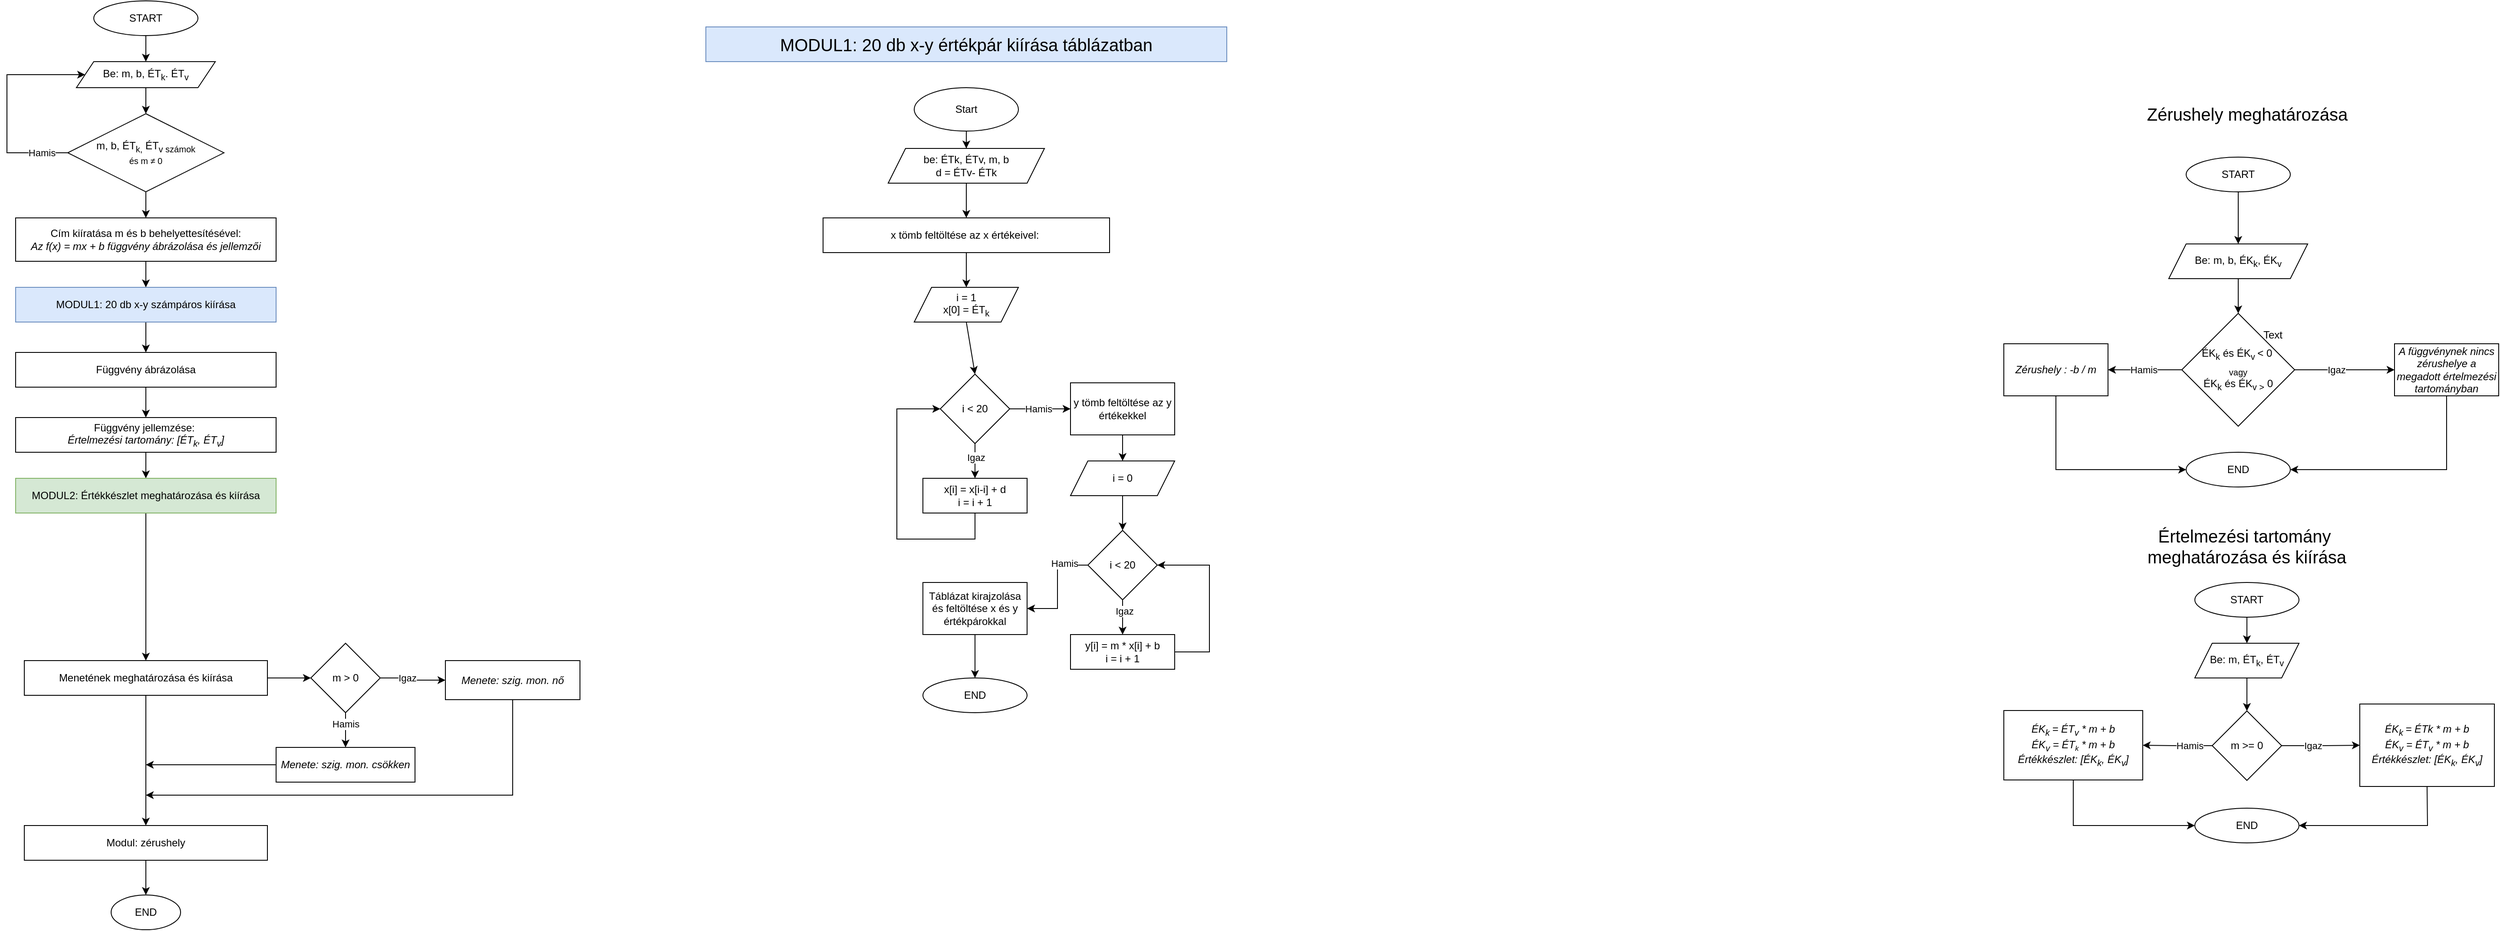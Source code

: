 <mxfile version="26.0.11">
  <diagram name="Page-1" id="zzpxHZpjNp8iE-DCdj2p">
    <mxGraphModel dx="1195" dy="615" grid="1" gridSize="10" guides="1" tooltips="1" connect="1" arrows="1" fold="1" page="1" pageScale="1" pageWidth="850" pageHeight="1100" math="0" shadow="0">
      <root>
        <mxCell id="0" />
        <mxCell id="1" parent="0" />
        <mxCell id="kRmSqBN61HK-BlIEaoFf-22" value="" style="edgeStyle=orthogonalEdgeStyle;rounded=0;orthogonalLoop=1;jettySize=auto;html=1;" edge="1" parent="1" source="isprb13NTtYWQOviIAQ4-1">
          <mxGeometry relative="1" as="geometry">
            <mxPoint x="330" y="80" as="targetPoint" />
          </mxGeometry>
        </mxCell>
        <mxCell id="isprb13NTtYWQOviIAQ4-1" value="START" style="ellipse;whiteSpace=wrap;html=1;" parent="1" vertex="1">
          <mxGeometry x="270" y="10" width="120" height="40" as="geometry" />
        </mxCell>
        <mxCell id="isprb13NTtYWQOviIAQ4-8" value="" style="edgeStyle=orthogonalEdgeStyle;rounded=0;orthogonalLoop=1;jettySize=auto;html=1;entryX=0.5;entryY=0;entryDx=0;entryDy=0;" parent="1" source="isprb13NTtYWQOviIAQ4-4" target="isprb13NTtYWQOviIAQ4-7" edge="1">
          <mxGeometry relative="1" as="geometry" />
        </mxCell>
        <mxCell id="isprb13NTtYWQOviIAQ4-4" value="Be: m, b, ÉT&lt;sub&gt;k&lt;/sub&gt;.&amp;nbsp;&lt;span style=&quot;color: light-dark(rgb(0, 0, 0), rgb(255, 255, 255)); background-color: transparent;&quot;&gt;ÉT&lt;sub&gt;v&lt;/sub&gt;&lt;/span&gt;" style="shape=parallelogram;perimeter=parallelogramPerimeter;whiteSpace=wrap;html=1;fixedSize=1;" parent="1" vertex="1">
          <mxGeometry x="250" y="80" width="160" height="30" as="geometry" />
        </mxCell>
        <mxCell id="isprb13NTtYWQOviIAQ4-7" value="m, b, ÉT&lt;sub&gt;k,&lt;/sub&gt;&amp;nbsp;&lt;span style=&quot;color: light-dark(rgb(0, 0, 0), rgb(255, 255, 255)); background-color: transparent;&quot;&gt;ÉT&lt;sub&gt;v&lt;/sub&gt;&lt;/span&gt;&lt;span style=&quot;background-color: transparent; color: light-dark(rgb(0, 0, 0), rgb(255, 255, 255));&quot;&gt;&lt;sub&gt;&amp;nbsp;számok&lt;/sub&gt;&lt;/span&gt;&lt;div&gt;&lt;div&gt;&lt;span style=&quot;background-color: transparent; color: light-dark(rgb(0, 0, 0), rgb(255, 255, 255)); font-size: 10px;&quot;&gt;és m ≠ 0&lt;/span&gt;&lt;/div&gt;&lt;/div&gt;" style="rhombus;whiteSpace=wrap;html=1;" parent="1" vertex="1">
          <mxGeometry x="240" y="140" width="180" height="90" as="geometry" />
        </mxCell>
        <mxCell id="isprb13NTtYWQOviIAQ4-31" value="" style="edgeStyle=orthogonalEdgeStyle;rounded=0;orthogonalLoop=1;jettySize=auto;html=1;" parent="1" source="isprb13NTtYWQOviIAQ4-21" target="isprb13NTtYWQOviIAQ4-30" edge="1">
          <mxGeometry relative="1" as="geometry" />
        </mxCell>
        <mxCell id="isprb13NTtYWQOviIAQ4-21" value="MODUL1: 20 db x-y számpáros kiírása" style="whiteSpace=wrap;html=1;fillColor=#dae8fc;strokeColor=#6c8ebf;" parent="1" vertex="1">
          <mxGeometry x="180" y="340" width="300" height="40" as="geometry" />
        </mxCell>
        <mxCell id="isprb13NTtYWQOviIAQ4-23" value="Cím kiíratása m és b behelyettesítésével:&lt;br&gt;&lt;i&gt;Az f(x) = mx + b függvény ábrázolása és jellemzői&lt;/i&gt;" style="rounded=0;whiteSpace=wrap;html=1;" parent="1" vertex="1">
          <mxGeometry x="180" y="260" width="300" height="50" as="geometry" />
        </mxCell>
        <mxCell id="isprb13NTtYWQOviIAQ4-33" value="" style="edgeStyle=orthogonalEdgeStyle;rounded=0;orthogonalLoop=1;jettySize=auto;html=1;" parent="1" source="isprb13NTtYWQOviIAQ4-30" target="isprb13NTtYWQOviIAQ4-32" edge="1">
          <mxGeometry relative="1" as="geometry" />
        </mxCell>
        <mxCell id="isprb13NTtYWQOviIAQ4-30" value="Függvény ábrázolása" style="whiteSpace=wrap;html=1;" parent="1" vertex="1">
          <mxGeometry x="180" y="415" width="300" height="40" as="geometry" />
        </mxCell>
        <mxCell id="isprb13NTtYWQOviIAQ4-35" value="" style="edgeStyle=orthogonalEdgeStyle;rounded=0;orthogonalLoop=1;jettySize=auto;html=1;" parent="1" source="isprb13NTtYWQOviIAQ4-32" target="isprb13NTtYWQOviIAQ4-34" edge="1">
          <mxGeometry relative="1" as="geometry" />
        </mxCell>
        <mxCell id="isprb13NTtYWQOviIAQ4-32" value="Függvény jellemzése:&amp;nbsp;&lt;br&gt;&lt;div&gt;&lt;i&gt;Értelmezési tartomány: [ÉT&lt;sub&gt;k&lt;/sub&gt;, ÉT&lt;sub&gt;v&lt;/sub&gt;]&lt;/i&gt;&lt;/div&gt;" style="whiteSpace=wrap;html=1;" parent="1" vertex="1">
          <mxGeometry x="180" y="490" width="300" height="40" as="geometry" />
        </mxCell>
        <mxCell id="isprb13NTtYWQOviIAQ4-37" value="" style="edgeStyle=orthogonalEdgeStyle;rounded=0;orthogonalLoop=1;jettySize=auto;html=1;" parent="1" source="isprb13NTtYWQOviIAQ4-34" target="isprb13NTtYWQOviIAQ4-36" edge="1">
          <mxGeometry relative="1" as="geometry" />
        </mxCell>
        <mxCell id="isprb13NTtYWQOviIAQ4-34" value="MODUL2: Értékkészlet meghatározása és kiírása" style="whiteSpace=wrap;html=1;fillColor=#d5e8d4;strokeColor=#82b366;" parent="1" vertex="1">
          <mxGeometry x="180" y="560" width="300" height="40" as="geometry" />
        </mxCell>
        <mxCell id="isprb13NTtYWQOviIAQ4-39" value="" style="edgeStyle=orthogonalEdgeStyle;rounded=0;orthogonalLoop=1;jettySize=auto;html=1;" parent="1" source="isprb13NTtYWQOviIAQ4-36" target="isprb13NTtYWQOviIAQ4-38" edge="1">
          <mxGeometry relative="1" as="geometry" />
        </mxCell>
        <mxCell id="isprb13NTtYWQOviIAQ4-99" style="edgeStyle=orthogonalEdgeStyle;rounded=0;orthogonalLoop=1;jettySize=auto;html=1;exitX=1;exitY=0.5;exitDx=0;exitDy=0;" parent="1" source="isprb13NTtYWQOviIAQ4-36" target="isprb13NTtYWQOviIAQ4-96" edge="1">
          <mxGeometry relative="1" as="geometry" />
        </mxCell>
        <mxCell id="isprb13NTtYWQOviIAQ4-36" value="Menetének meghatározása és kiírása" style="whiteSpace=wrap;html=1;" parent="1" vertex="1">
          <mxGeometry x="190" y="770" width="280" height="40" as="geometry" />
        </mxCell>
        <mxCell id="isprb13NTtYWQOviIAQ4-110" value="" style="edgeStyle=orthogonalEdgeStyle;rounded=0;orthogonalLoop=1;jettySize=auto;html=1;" parent="1" source="isprb13NTtYWQOviIAQ4-38" target="isprb13NTtYWQOviIAQ4-109" edge="1">
          <mxGeometry relative="1" as="geometry" />
        </mxCell>
        <mxCell id="isprb13NTtYWQOviIAQ4-38" value="Modul: zérushely" style="whiteSpace=wrap;html=1;" parent="1" vertex="1">
          <mxGeometry x="190" y="960" width="280" height="40" as="geometry" />
        </mxCell>
        <mxCell id="isprb13NTtYWQOviIAQ4-48" value="" style="edgeStyle=orthogonalEdgeStyle;rounded=0;orthogonalLoop=1;jettySize=auto;html=1;entryX=0.5;entryY=0;entryDx=0;entryDy=0;" parent="1" source="isprb13NTtYWQOviIAQ4-46" target="isprb13NTtYWQOviIAQ4-57" edge="1">
          <mxGeometry relative="1" as="geometry" />
        </mxCell>
        <mxCell id="isprb13NTtYWQOviIAQ4-46" value="Start" style="ellipse;whiteSpace=wrap;html=1;" parent="1" vertex="1">
          <mxGeometry x="1215" y="110" width="120" height="50" as="geometry" />
        </mxCell>
        <mxCell id="isprb13NTtYWQOviIAQ4-52" value="" style="edgeStyle=orthogonalEdgeStyle;rounded=0;orthogonalLoop=1;jettySize=auto;html=1;" parent="1" source="isprb13NTtYWQOviIAQ4-47" target="isprb13NTtYWQOviIAQ4-51" edge="1">
          <mxGeometry relative="1" as="geometry" />
        </mxCell>
        <mxCell id="isprb13NTtYWQOviIAQ4-47" value="x tömb feltöltése az x értékeivel:&amp;nbsp;" style="whiteSpace=wrap;html=1;" parent="1" vertex="1">
          <mxGeometry x="1110" y="260" width="330" height="40" as="geometry" />
        </mxCell>
        <mxCell id="isprb13NTtYWQOviIAQ4-49" value="&lt;font style=&quot;font-size: 20px;&quot;&gt;MODUL1: 20 db x-y értékpár kiírása táblázatban&lt;/font&gt;" style="text;html=1;align=center;verticalAlign=middle;whiteSpace=wrap;rounded=0;fillColor=#dae8fc;strokeColor=#6c8ebf;" parent="1" vertex="1">
          <mxGeometry x="975" y="40" width="600" height="40" as="geometry" />
        </mxCell>
        <mxCell id="isprb13NTtYWQOviIAQ4-51" value="i = 1&lt;div&gt;x[0] = ÉT&lt;sub&gt;k&lt;/sub&gt;&lt;/div&gt;" style="shape=parallelogram;perimeter=parallelogramPerimeter;whiteSpace=wrap;html=1;fixedSize=1;" parent="1" vertex="1">
          <mxGeometry x="1215" y="340" width="120" height="40" as="geometry" />
        </mxCell>
        <mxCell id="isprb13NTtYWQOviIAQ4-56" value="" style="edgeStyle=orthogonalEdgeStyle;rounded=0;orthogonalLoop=1;jettySize=auto;html=1;" parent="1" source="isprb13NTtYWQOviIAQ4-53" target="isprb13NTtYWQOviIAQ4-55" edge="1">
          <mxGeometry relative="1" as="geometry" />
        </mxCell>
        <mxCell id="isprb13NTtYWQOviIAQ4-61" value="Igaz" style="edgeLabel;html=1;align=center;verticalAlign=middle;resizable=0;points=[];" parent="isprb13NTtYWQOviIAQ4-56" vertex="1" connectable="0">
          <mxGeometry x="-0.2" y="1" relative="1" as="geometry">
            <mxPoint as="offset" />
          </mxGeometry>
        </mxCell>
        <mxCell id="isprb13NTtYWQOviIAQ4-65" value="" style="edgeStyle=orthogonalEdgeStyle;rounded=0;orthogonalLoop=1;jettySize=auto;html=1;" parent="1" source="isprb13NTtYWQOviIAQ4-53" target="isprb13NTtYWQOviIAQ4-66" edge="1">
          <mxGeometry relative="1" as="geometry">
            <mxPoint x="1395" y="500" as="targetPoint" />
          </mxGeometry>
        </mxCell>
        <mxCell id="isprb13NTtYWQOviIAQ4-127" value="Hamis" style="edgeLabel;html=1;align=center;verticalAlign=middle;resizable=0;points=[];" parent="isprb13NTtYWQOviIAQ4-65" vertex="1" connectable="0">
          <mxGeometry x="-0.062" relative="1" as="geometry">
            <mxPoint as="offset" />
          </mxGeometry>
        </mxCell>
        <mxCell id="isprb13NTtYWQOviIAQ4-53" value="i &amp;lt; 20" style="rhombus;whiteSpace=wrap;html=1;" parent="1" vertex="1">
          <mxGeometry x="1245" y="440" width="80" height="80" as="geometry" />
        </mxCell>
        <mxCell id="isprb13NTtYWQOviIAQ4-55" value="x[i] = x[i-i] + d&lt;div&gt;i = i + 1&lt;/div&gt;" style="whiteSpace=wrap;html=1;" parent="1" vertex="1">
          <mxGeometry x="1225" y="560" width="120" height="40" as="geometry" />
        </mxCell>
        <mxCell id="isprb13NTtYWQOviIAQ4-58" value="" style="edgeStyle=orthogonalEdgeStyle;rounded=0;orthogonalLoop=1;jettySize=auto;html=1;" parent="1" source="isprb13NTtYWQOviIAQ4-57" target="isprb13NTtYWQOviIAQ4-47" edge="1">
          <mxGeometry relative="1" as="geometry" />
        </mxCell>
        <mxCell id="isprb13NTtYWQOviIAQ4-57" value="be: ÉTk, ÉTv, m, b&lt;div&gt;d = ÉTv- ÉTk&lt;/div&gt;" style="shape=parallelogram;perimeter=parallelogramPerimeter;whiteSpace=wrap;html=1;fixedSize=1;" parent="1" vertex="1">
          <mxGeometry x="1185" y="180" width="180" height="40" as="geometry" />
        </mxCell>
        <mxCell id="isprb13NTtYWQOviIAQ4-60" value="" style="endArrow=classic;html=1;rounded=0;exitX=0.5;exitY=1;exitDx=0;exitDy=0;entryX=0;entryY=0.5;entryDx=0;entryDy=0;" parent="1" source="isprb13NTtYWQOviIAQ4-55" target="isprb13NTtYWQOviIAQ4-53" edge="1">
          <mxGeometry width="50" height="50" relative="1" as="geometry">
            <mxPoint x="1085" y="420" as="sourcePoint" />
            <mxPoint x="1135" y="370" as="targetPoint" />
            <Array as="points">
              <mxPoint x="1285" y="630" />
              <mxPoint x="1195" y="630" />
              <mxPoint x="1195" y="480" />
            </Array>
          </mxGeometry>
        </mxCell>
        <mxCell id="isprb13NTtYWQOviIAQ4-63" value="" style="endArrow=classic;html=1;rounded=0;exitX=0.5;exitY=1;exitDx=0;exitDy=0;entryX=0.5;entryY=0;entryDx=0;entryDy=0;" parent="1" source="isprb13NTtYWQOviIAQ4-51" target="isprb13NTtYWQOviIAQ4-53" edge="1">
          <mxGeometry width="50" height="50" relative="1" as="geometry">
            <mxPoint x="1085" y="420" as="sourcePoint" />
            <mxPoint x="1135" y="370" as="targetPoint" />
          </mxGeometry>
        </mxCell>
        <mxCell id="isprb13NTtYWQOviIAQ4-68" value="" style="edgeStyle=orthogonalEdgeStyle;rounded=0;orthogonalLoop=1;jettySize=auto;html=1;" parent="1" source="isprb13NTtYWQOviIAQ4-66" target="isprb13NTtYWQOviIAQ4-67" edge="1">
          <mxGeometry relative="1" as="geometry" />
        </mxCell>
        <mxCell id="isprb13NTtYWQOviIAQ4-66" value="y tömb feltöltése az y értékekkel" style="rounded=0;whiteSpace=wrap;html=1;" parent="1" vertex="1">
          <mxGeometry x="1395" y="450" width="120" height="60" as="geometry" />
        </mxCell>
        <mxCell id="isprb13NTtYWQOviIAQ4-70" value="" style="edgeStyle=orthogonalEdgeStyle;rounded=0;orthogonalLoop=1;jettySize=auto;html=1;" parent="1" source="isprb13NTtYWQOviIAQ4-67" target="isprb13NTtYWQOviIAQ4-69" edge="1">
          <mxGeometry relative="1" as="geometry" />
        </mxCell>
        <mxCell id="isprb13NTtYWQOviIAQ4-67" value="i = 0" style="shape=parallelogram;perimeter=parallelogramPerimeter;whiteSpace=wrap;html=1;fixedSize=1;rounded=0;" parent="1" vertex="1">
          <mxGeometry x="1395" y="540" width="120" height="40" as="geometry" />
        </mxCell>
        <mxCell id="isprb13NTtYWQOviIAQ4-72" value="" style="edgeStyle=orthogonalEdgeStyle;rounded=0;orthogonalLoop=1;jettySize=auto;html=1;" parent="1" source="isprb13NTtYWQOviIAQ4-69" target="isprb13NTtYWQOviIAQ4-71" edge="1">
          <mxGeometry relative="1" as="geometry" />
        </mxCell>
        <mxCell id="isprb13NTtYWQOviIAQ4-128" value="Igaz" style="edgeLabel;html=1;align=center;verticalAlign=middle;resizable=0;points=[];" parent="isprb13NTtYWQOviIAQ4-72" vertex="1" connectable="0">
          <mxGeometry x="-0.358" y="2" relative="1" as="geometry">
            <mxPoint as="offset" />
          </mxGeometry>
        </mxCell>
        <mxCell id="isprb13NTtYWQOviIAQ4-75" value="" style="edgeStyle=orthogonalEdgeStyle;rounded=0;orthogonalLoop=1;jettySize=auto;html=1;" parent="1" source="isprb13NTtYWQOviIAQ4-69" target="isprb13NTtYWQOviIAQ4-74" edge="1">
          <mxGeometry relative="1" as="geometry" />
        </mxCell>
        <mxCell id="isprb13NTtYWQOviIAQ4-129" value="Hamis" style="edgeLabel;html=1;align=center;verticalAlign=middle;resizable=0;points=[];" parent="isprb13NTtYWQOviIAQ4-75" vertex="1" connectable="0">
          <mxGeometry x="-0.547" y="-2" relative="1" as="geometry">
            <mxPoint as="offset" />
          </mxGeometry>
        </mxCell>
        <mxCell id="isprb13NTtYWQOviIAQ4-69" value="i &amp;lt; 20" style="rhombus;whiteSpace=wrap;html=1;rounded=0;" parent="1" vertex="1">
          <mxGeometry x="1415" y="620" width="80" height="80" as="geometry" />
        </mxCell>
        <mxCell id="isprb13NTtYWQOviIAQ4-71" value="y[i] = m * x[i] + b&lt;div&gt;i = i + 1&lt;/div&gt;" style="whiteSpace=wrap;html=1;rounded=0;" parent="1" vertex="1">
          <mxGeometry x="1395" y="740" width="120" height="40" as="geometry" />
        </mxCell>
        <mxCell id="isprb13NTtYWQOviIAQ4-73" value="" style="endArrow=classic;html=1;rounded=0;exitX=1;exitY=0.5;exitDx=0;exitDy=0;entryX=1;entryY=0.5;entryDx=0;entryDy=0;" parent="1" source="isprb13NTtYWQOviIAQ4-71" target="isprb13NTtYWQOviIAQ4-69" edge="1">
          <mxGeometry width="50" height="50" relative="1" as="geometry">
            <mxPoint x="1085" y="620" as="sourcePoint" />
            <mxPoint x="1135" y="570" as="targetPoint" />
            <Array as="points">
              <mxPoint x="1555" y="760" />
              <mxPoint x="1555" y="660" />
            </Array>
          </mxGeometry>
        </mxCell>
        <mxCell id="isprb13NTtYWQOviIAQ4-74" value="Táblázat kirajzolása és feltöltése x és y értékpárokkal" style="whiteSpace=wrap;html=1;rounded=0;" parent="1" vertex="1">
          <mxGeometry x="1225" y="680" width="120" height="60" as="geometry" />
        </mxCell>
        <mxCell id="isprb13NTtYWQOviIAQ4-76" value="END" style="ellipse;whiteSpace=wrap;html=1;" parent="1" vertex="1">
          <mxGeometry x="1225" y="790" width="120" height="40" as="geometry" />
        </mxCell>
        <mxCell id="isprb13NTtYWQOviIAQ4-77" value="" style="endArrow=classic;html=1;rounded=0;exitX=0.5;exitY=1;exitDx=0;exitDy=0;entryX=0.5;entryY=0;entryDx=0;entryDy=0;" parent="1" source="isprb13NTtYWQOviIAQ4-74" target="isprb13NTtYWQOviIAQ4-76" edge="1">
          <mxGeometry width="50" height="50" relative="1" as="geometry">
            <mxPoint x="1085" y="620" as="sourcePoint" />
            <mxPoint x="1135" y="570" as="targetPoint" />
          </mxGeometry>
        </mxCell>
        <mxCell id="isprb13NTtYWQOviIAQ4-92" value="" style="edgeStyle=orthogonalEdgeStyle;rounded=0;orthogonalLoop=1;jettySize=auto;html=1;" parent="1" source="isprb13NTtYWQOviIAQ4-96" target="isprb13NTtYWQOviIAQ4-97" edge="1">
          <mxGeometry relative="1" as="geometry" />
        </mxCell>
        <mxCell id="isprb13NTtYWQOviIAQ4-93" value="Igaz" style="edgeLabel;html=1;align=center;verticalAlign=middle;resizable=0;points=[];" parent="isprb13NTtYWQOviIAQ4-92" vertex="1" connectable="0">
          <mxGeometry x="-0.211" relative="1" as="geometry">
            <mxPoint as="offset" />
          </mxGeometry>
        </mxCell>
        <mxCell id="isprb13NTtYWQOviIAQ4-94" value="" style="edgeStyle=orthogonalEdgeStyle;rounded=0;orthogonalLoop=1;jettySize=auto;html=1;" parent="1" source="isprb13NTtYWQOviIAQ4-96" target="isprb13NTtYWQOviIAQ4-98" edge="1">
          <mxGeometry relative="1" as="geometry" />
        </mxCell>
        <mxCell id="isprb13NTtYWQOviIAQ4-95" value="Hamis" style="edgeLabel;html=1;align=center;verticalAlign=middle;resizable=0;points=[];" parent="isprb13NTtYWQOviIAQ4-94" vertex="1" connectable="0">
          <mxGeometry x="-0.358" relative="1" as="geometry">
            <mxPoint as="offset" />
          </mxGeometry>
        </mxCell>
        <mxCell id="isprb13NTtYWQOviIAQ4-96" value="m &amp;gt; 0" style="rhombus;whiteSpace=wrap;html=1;" parent="1" vertex="1">
          <mxGeometry x="520" y="750" width="80" height="80" as="geometry" />
        </mxCell>
        <mxCell id="isprb13NTtYWQOviIAQ4-100" style="edgeStyle=orthogonalEdgeStyle;rounded=0;orthogonalLoop=1;jettySize=auto;html=1;exitX=0.5;exitY=1;exitDx=0;exitDy=0;" parent="1" edge="1">
          <mxGeometry relative="1" as="geometry">
            <mxPoint x="330" y="925" as="targetPoint" />
            <mxPoint x="752.5" y="780" as="sourcePoint" />
            <Array as="points">
              <mxPoint x="753" y="925" />
              <mxPoint x="490" y="925" />
            </Array>
          </mxGeometry>
        </mxCell>
        <mxCell id="isprb13NTtYWQOviIAQ4-97" value="&lt;div&gt;&lt;i&gt;Menete: szig. mon. nő&lt;/i&gt;&lt;/div&gt;" style="whiteSpace=wrap;html=1;" parent="1" vertex="1">
          <mxGeometry x="675" y="770" width="155" height="45" as="geometry" />
        </mxCell>
        <mxCell id="isprb13NTtYWQOviIAQ4-101" style="edgeStyle=orthogonalEdgeStyle;rounded=0;orthogonalLoop=1;jettySize=auto;html=1;exitX=0;exitY=0.5;exitDx=0;exitDy=0;" parent="1" source="isprb13NTtYWQOviIAQ4-98" edge="1">
          <mxGeometry relative="1" as="geometry">
            <mxPoint x="330" y="890" as="targetPoint" />
          </mxGeometry>
        </mxCell>
        <mxCell id="isprb13NTtYWQOviIAQ4-98" value="&lt;i&gt;Menete: szig. mon. csökken&lt;/i&gt;" style="whiteSpace=wrap;html=1;" parent="1" vertex="1">
          <mxGeometry x="480" y="870" width="160" height="40" as="geometry" />
        </mxCell>
        <mxCell id="isprb13NTtYWQOviIAQ4-109" value="END" style="ellipse;whiteSpace=wrap;html=1;" parent="1" vertex="1">
          <mxGeometry x="290" y="1040" width="80" height="40" as="geometry" />
        </mxCell>
        <mxCell id="isprb13NTtYWQOviIAQ4-138" value="" style="edgeStyle=orthogonalEdgeStyle;rounded=0;orthogonalLoop=1;jettySize=auto;html=1;" parent="1" source="isprb13NTtYWQOviIAQ4-139" target="isprb13NTtYWQOviIAQ4-141" edge="1">
          <mxGeometry relative="1" as="geometry" />
        </mxCell>
        <mxCell id="isprb13NTtYWQOviIAQ4-139" value="START" style="ellipse;whiteSpace=wrap;html=1;" parent="1" vertex="1">
          <mxGeometry x="2680" y="190" width="120" height="40" as="geometry" />
        </mxCell>
        <mxCell id="isprb13NTtYWQOviIAQ4-140" value="" style="edgeStyle=orthogonalEdgeStyle;rounded=0;orthogonalLoop=1;jettySize=auto;html=1;" parent="1" source="isprb13NTtYWQOviIAQ4-141" target="isprb13NTtYWQOviIAQ4-147" edge="1">
          <mxGeometry relative="1" as="geometry" />
        </mxCell>
        <mxCell id="isprb13NTtYWQOviIAQ4-141" value="Be: m, b, ÉK&lt;sub&gt;k&lt;/sub&gt;, ÉK&lt;sub&gt;v&lt;/sub&gt;" style="shape=parallelogram;perimeter=parallelogramPerimeter;whiteSpace=wrap;html=1;fixedSize=1;" parent="1" vertex="1">
          <mxGeometry x="2660" y="290" width="160" height="40" as="geometry" />
        </mxCell>
        <mxCell id="isprb13NTtYWQOviIAQ4-142" style="edgeStyle=orthogonalEdgeStyle;rounded=0;orthogonalLoop=1;jettySize=auto;html=1;exitX=0.5;exitY=1;exitDx=0;exitDy=0;" parent="1" source="isprb13NTtYWQOviIAQ4-141" target="isprb13NTtYWQOviIAQ4-141" edge="1">
          <mxGeometry relative="1" as="geometry" />
        </mxCell>
        <mxCell id="isprb13NTtYWQOviIAQ4-143" value="" style="edgeStyle=orthogonalEdgeStyle;rounded=0;orthogonalLoop=1;jettySize=auto;html=1;" parent="1" source="isprb13NTtYWQOviIAQ4-147" target="isprb13NTtYWQOviIAQ4-149" edge="1">
          <mxGeometry relative="1" as="geometry" />
        </mxCell>
        <mxCell id="isprb13NTtYWQOviIAQ4-144" value="Igaz" style="edgeLabel;html=1;align=center;verticalAlign=middle;resizable=0;points=[];" parent="isprb13NTtYWQOviIAQ4-143" vertex="1" connectable="0">
          <mxGeometry x="-0.169" relative="1" as="geometry">
            <mxPoint as="offset" />
          </mxGeometry>
        </mxCell>
        <mxCell id="isprb13NTtYWQOviIAQ4-145" value="" style="edgeStyle=orthogonalEdgeStyle;rounded=0;orthogonalLoop=1;jettySize=auto;html=1;" parent="1" source="isprb13NTtYWQOviIAQ4-147" target="isprb13NTtYWQOviIAQ4-152" edge="1">
          <mxGeometry relative="1" as="geometry" />
        </mxCell>
        <mxCell id="isprb13NTtYWQOviIAQ4-146" value="Hamis" style="edgeLabel;html=1;align=center;verticalAlign=middle;resizable=0;points=[];" parent="isprb13NTtYWQOviIAQ4-145" vertex="1" connectable="0">
          <mxGeometry x="0.228" y="-1" relative="1" as="geometry">
            <mxPoint x="8" y="1" as="offset" />
          </mxGeometry>
        </mxCell>
        <mxCell id="isprb13NTtYWQOviIAQ4-147" value="ÉK&lt;sub&gt;k&lt;/sub&gt;&amp;nbsp;és ÉK&lt;sub&gt;v&amp;nbsp;&lt;/sub&gt;&amp;lt; 0&lt;sub&gt;&amp;nbsp;&lt;/sub&gt;&lt;div&gt;&lt;sub&gt;vagy&lt;/sub&gt;&lt;/div&gt;&lt;div&gt;ÉK&lt;sub&gt;k&lt;/sub&gt;&amp;nbsp;és ÉK&lt;sub&gt;v &amp;gt;&lt;/sub&gt;&amp;nbsp;0&lt;sub&gt;&lt;/sub&gt;&lt;/div&gt;" style="rhombus;whiteSpace=wrap;html=1;" parent="1" vertex="1">
          <mxGeometry x="2675" y="370" width="130" height="130" as="geometry" />
        </mxCell>
        <mxCell id="isprb13NTtYWQOviIAQ4-148" style="edgeStyle=orthogonalEdgeStyle;rounded=0;orthogonalLoop=1;jettySize=auto;html=1;exitX=0.5;exitY=1;exitDx=0;exitDy=0;entryX=1;entryY=0.5;entryDx=0;entryDy=0;" parent="1" source="isprb13NTtYWQOviIAQ4-149" target="isprb13NTtYWQOviIAQ4-153" edge="1">
          <mxGeometry relative="1" as="geometry" />
        </mxCell>
        <mxCell id="isprb13NTtYWQOviIAQ4-149" value="&lt;i&gt;A függvénynek nincs zérushelye a megadott értelmezési tartományban&lt;/i&gt;" style="whiteSpace=wrap;html=1;" parent="1" vertex="1">
          <mxGeometry x="2920" y="405" width="120" height="60" as="geometry" />
        </mxCell>
        <mxCell id="isprb13NTtYWQOviIAQ4-150" value="Text" style="text;html=1;align=center;verticalAlign=middle;whiteSpace=wrap;rounded=0;" parent="1" vertex="1">
          <mxGeometry x="2750" y="380" width="60" height="30" as="geometry" />
        </mxCell>
        <mxCell id="isprb13NTtYWQOviIAQ4-151" style="edgeStyle=orthogonalEdgeStyle;rounded=0;orthogonalLoop=1;jettySize=auto;html=1;exitX=0.5;exitY=1;exitDx=0;exitDy=0;entryX=0;entryY=0.5;entryDx=0;entryDy=0;" parent="1" source="isprb13NTtYWQOviIAQ4-152" target="isprb13NTtYWQOviIAQ4-153" edge="1">
          <mxGeometry relative="1" as="geometry" />
        </mxCell>
        <mxCell id="isprb13NTtYWQOviIAQ4-152" value="&lt;i&gt;Zérushely : -b / m&lt;/i&gt;" style="whiteSpace=wrap;html=1;" parent="1" vertex="1">
          <mxGeometry x="2470" y="405" width="120" height="60" as="geometry" />
        </mxCell>
        <mxCell id="isprb13NTtYWQOviIAQ4-153" value="END" style="ellipse;whiteSpace=wrap;html=1;" parent="1" vertex="1">
          <mxGeometry x="2680" y="530" width="120" height="40" as="geometry" />
        </mxCell>
        <mxCell id="isprb13NTtYWQOviIAQ4-154" value="Zérushely meghatározása" style="text;html=1;align=center;verticalAlign=middle;resizable=0;points=[];autosize=1;strokeColor=none;fillColor=none;fontSize=20;" parent="1" vertex="1">
          <mxGeometry x="2625" y="120" width="250" height="40" as="geometry" />
        </mxCell>
        <mxCell id="kRmSqBN61HK-BlIEaoFf-4" value="&lt;font style=&quot;font-size: 20px;&quot;&gt;Értelmezési tartomány&amp;nbsp;&lt;/font&gt;&lt;div&gt;&lt;font style=&quot;font-size: 20px;&quot;&gt;meghatározása és kiírása&lt;/font&gt;&lt;/div&gt;" style="text;html=1;align=center;verticalAlign=middle;whiteSpace=wrap;rounded=0;" vertex="1" parent="1">
          <mxGeometry x="2560" y="610" width="380" height="55" as="geometry" />
        </mxCell>
        <mxCell id="kRmSqBN61HK-BlIEaoFf-15" value="" style="edgeStyle=orthogonalEdgeStyle;rounded=0;orthogonalLoop=1;jettySize=auto;html=1;" edge="1" parent="1" source="kRmSqBN61HK-BlIEaoFf-5" target="kRmSqBN61HK-BlIEaoFf-14">
          <mxGeometry relative="1" as="geometry" />
        </mxCell>
        <mxCell id="kRmSqBN61HK-BlIEaoFf-5" value="START" style="ellipse;whiteSpace=wrap;html=1;" vertex="1" parent="1">
          <mxGeometry x="2690" y="680" width="120" height="40" as="geometry" />
        </mxCell>
        <mxCell id="kRmSqBN61HK-BlIEaoFf-6" value="" style="edgeStyle=orthogonalEdgeStyle;rounded=0;orthogonalLoop=1;jettySize=auto;html=1;" edge="1" parent="1" source="kRmSqBN61HK-BlIEaoFf-10" target="kRmSqBN61HK-BlIEaoFf-11">
          <mxGeometry relative="1" as="geometry" />
        </mxCell>
        <mxCell id="kRmSqBN61HK-BlIEaoFf-7" value="Igaz" style="edgeLabel;html=1;align=center;verticalAlign=middle;resizable=0;points=[];" vertex="1" connectable="0" parent="kRmSqBN61HK-BlIEaoFf-6">
          <mxGeometry x="-0.211" relative="1" as="geometry">
            <mxPoint as="offset" />
          </mxGeometry>
        </mxCell>
        <mxCell id="kRmSqBN61HK-BlIEaoFf-8" value="" style="edgeStyle=orthogonalEdgeStyle;rounded=0;orthogonalLoop=1;jettySize=auto;html=1;" edge="1" parent="1" source="kRmSqBN61HK-BlIEaoFf-10" target="kRmSqBN61HK-BlIEaoFf-12">
          <mxGeometry relative="1" as="geometry" />
        </mxCell>
        <mxCell id="kRmSqBN61HK-BlIEaoFf-9" value="Hamis" style="edgeLabel;html=1;align=center;verticalAlign=middle;resizable=0;points=[];" vertex="1" connectable="0" parent="kRmSqBN61HK-BlIEaoFf-8">
          <mxGeometry x="-0.358" relative="1" as="geometry">
            <mxPoint as="offset" />
          </mxGeometry>
        </mxCell>
        <mxCell id="kRmSqBN61HK-BlIEaoFf-10" value="m &amp;gt;= 0" style="rhombus;whiteSpace=wrap;html=1;" vertex="1" parent="1">
          <mxGeometry x="2710" y="828" width="80" height="80" as="geometry" />
        </mxCell>
        <mxCell id="kRmSqBN61HK-BlIEaoFf-11" value="&lt;div&gt;&lt;i style=&quot;background-color: transparent; color: light-dark(rgb(0, 0, 0), rgb(255, 255, 255));&quot;&gt;ÉK&lt;sub&gt;k&amp;nbsp;&lt;/sub&gt;&lt;/i&gt;&lt;i style=&quot;background-color: transparent; color: light-dark(rgb(0, 0, 0), rgb(255, 255, 255));&quot;&gt;= ÉTk * m + b&lt;/i&gt;&lt;/div&gt;&lt;div&gt;&lt;i&gt;ÉK&lt;sub&gt;v&lt;/sub&gt; = ÉT&lt;sub&gt;v&lt;/sub&gt; * m + b&lt;/i&gt;&lt;/div&gt;&lt;div&gt;&lt;i&gt;Értékkészlet: [ÉK&lt;sub&gt;k&lt;/sub&gt;, ÉK&lt;sub&gt;v&lt;/sub&gt;]&lt;/i&gt;&lt;i&gt;&lt;/i&gt;&lt;/div&gt;" style="whiteSpace=wrap;html=1;" vertex="1" parent="1">
          <mxGeometry x="2880" y="820" width="155" height="95" as="geometry" />
        </mxCell>
        <mxCell id="kRmSqBN61HK-BlIEaoFf-12" value="&lt;div&gt;&lt;i style=&quot;background-color: transparent; color: light-dark(rgb(0, 0, 0), rgb(255, 255, 255));&quot;&gt;ÉK&lt;sub&gt;k&amp;nbsp;&lt;/sub&gt;&lt;/i&gt;&lt;i style=&quot;background-color: transparent; color: light-dark(rgb(0, 0, 0), rgb(255, 255, 255));&quot;&gt;= ÉT&lt;sub&gt;v&lt;/sub&gt; * m + b&lt;/i&gt;&lt;/div&gt;&lt;div&gt;&lt;i&gt;ÉK&lt;sub&gt;v&lt;/sub&gt;&amp;nbsp;= ÉT&lt;span style=&quot;font-size: 10px;&quot;&gt;&lt;sub&gt;k&lt;/sub&gt;&lt;/span&gt;&amp;nbsp;* m + b&lt;/i&gt;&lt;/div&gt;&lt;div&gt;&lt;i&gt;Értékkészlet: [ÉK&lt;sub&gt;k&lt;/sub&gt;, ÉK&lt;sub&gt;v&lt;/sub&gt;]&lt;/i&gt;&lt;i&gt;&lt;/i&gt;&lt;/div&gt;" style="whiteSpace=wrap;html=1;" vertex="1" parent="1">
          <mxGeometry x="2470" y="827.5" width="160" height="80" as="geometry" />
        </mxCell>
        <mxCell id="kRmSqBN61HK-BlIEaoFf-13" value="END" style="ellipse;whiteSpace=wrap;html=1;" vertex="1" parent="1">
          <mxGeometry x="2690" y="940" width="120" height="40" as="geometry" />
        </mxCell>
        <mxCell id="kRmSqBN61HK-BlIEaoFf-16" value="" style="edgeStyle=orthogonalEdgeStyle;rounded=0;orthogonalLoop=1;jettySize=auto;html=1;" edge="1" parent="1" source="kRmSqBN61HK-BlIEaoFf-14" target="kRmSqBN61HK-BlIEaoFf-10">
          <mxGeometry relative="1" as="geometry" />
        </mxCell>
        <mxCell id="kRmSqBN61HK-BlIEaoFf-14" value="Be: m, ÉT&lt;sub&gt;k&lt;/sub&gt;, ÉT&lt;sub&gt;v&lt;/sub&gt;" style="shape=parallelogram;perimeter=parallelogramPerimeter;whiteSpace=wrap;html=1;fixedSize=1;" vertex="1" parent="1">
          <mxGeometry x="2690" y="750" width="120" height="40" as="geometry" />
        </mxCell>
        <mxCell id="kRmSqBN61HK-BlIEaoFf-17" value="" style="endArrow=classic;html=1;rounded=0;exitX=0.5;exitY=1;exitDx=0;exitDy=0;entryX=0;entryY=0.5;entryDx=0;entryDy=0;" edge="1" parent="1" source="kRmSqBN61HK-BlIEaoFf-12" target="kRmSqBN61HK-BlIEaoFf-13">
          <mxGeometry width="50" height="50" relative="1" as="geometry">
            <mxPoint x="2580" y="970" as="sourcePoint" />
            <mxPoint x="2630" y="920" as="targetPoint" />
            <Array as="points">
              <mxPoint x="2550" y="960" />
            </Array>
          </mxGeometry>
        </mxCell>
        <mxCell id="kRmSqBN61HK-BlIEaoFf-18" value="" style="endArrow=classic;html=1;rounded=0;exitX=0.5;exitY=1;exitDx=0;exitDy=0;entryX=1;entryY=0.5;entryDx=0;entryDy=0;" edge="1" parent="1" source="kRmSqBN61HK-BlIEaoFf-11" target="kRmSqBN61HK-BlIEaoFf-13">
          <mxGeometry width="50" height="50" relative="1" as="geometry">
            <mxPoint x="2580" y="970" as="sourcePoint" />
            <mxPoint x="2630" y="920" as="targetPoint" />
            <Array as="points">
              <mxPoint x="2958" y="960" />
            </Array>
          </mxGeometry>
        </mxCell>
        <mxCell id="kRmSqBN61HK-BlIEaoFf-25" value="" style="endArrow=classic;html=1;rounded=0;exitX=0;exitY=0.5;exitDx=0;exitDy=0;entryX=0;entryY=0.5;entryDx=0;entryDy=0;" edge="1" parent="1" source="isprb13NTtYWQOviIAQ4-7" target="isprb13NTtYWQOviIAQ4-4">
          <mxGeometry width="50" height="50" relative="1" as="geometry">
            <mxPoint x="1080" y="240" as="sourcePoint" />
            <mxPoint x="1060" y="170" as="targetPoint" />
            <Array as="points">
              <mxPoint x="170" y="185" />
              <mxPoint x="170" y="95" />
            </Array>
          </mxGeometry>
        </mxCell>
        <mxCell id="kRmSqBN61HK-BlIEaoFf-26" value="Hamis" style="edgeLabel;html=1;align=center;verticalAlign=middle;resizable=0;points=[];" vertex="1" connectable="0" parent="kRmSqBN61HK-BlIEaoFf-25">
          <mxGeometry x="-0.566" relative="1" as="geometry">
            <mxPoint x="24" as="offset" />
          </mxGeometry>
        </mxCell>
        <mxCell id="kRmSqBN61HK-BlIEaoFf-29" value="" style="endArrow=classic;html=1;rounded=0;exitX=0.5;exitY=1;exitDx=0;exitDy=0;entryX=0.5;entryY=0;entryDx=0;entryDy=0;" edge="1" parent="1" source="isprb13NTtYWQOviIAQ4-7" target="isprb13NTtYWQOviIAQ4-23">
          <mxGeometry width="50" height="50" relative="1" as="geometry">
            <mxPoint x="180" y="240" as="sourcePoint" />
            <mxPoint x="320" y="300" as="targetPoint" />
          </mxGeometry>
        </mxCell>
        <mxCell id="kRmSqBN61HK-BlIEaoFf-30" value="" style="endArrow=classic;html=1;rounded=0;exitX=0.5;exitY=1;exitDx=0;exitDy=0;entryX=0.5;entryY=0;entryDx=0;entryDy=0;" edge="1" parent="1" source="isprb13NTtYWQOviIAQ4-23" target="isprb13NTtYWQOviIAQ4-21">
          <mxGeometry width="50" height="50" relative="1" as="geometry">
            <mxPoint x="350" y="340" as="sourcePoint" />
            <mxPoint x="350" y="420" as="targetPoint" />
          </mxGeometry>
        </mxCell>
      </root>
    </mxGraphModel>
  </diagram>
</mxfile>
